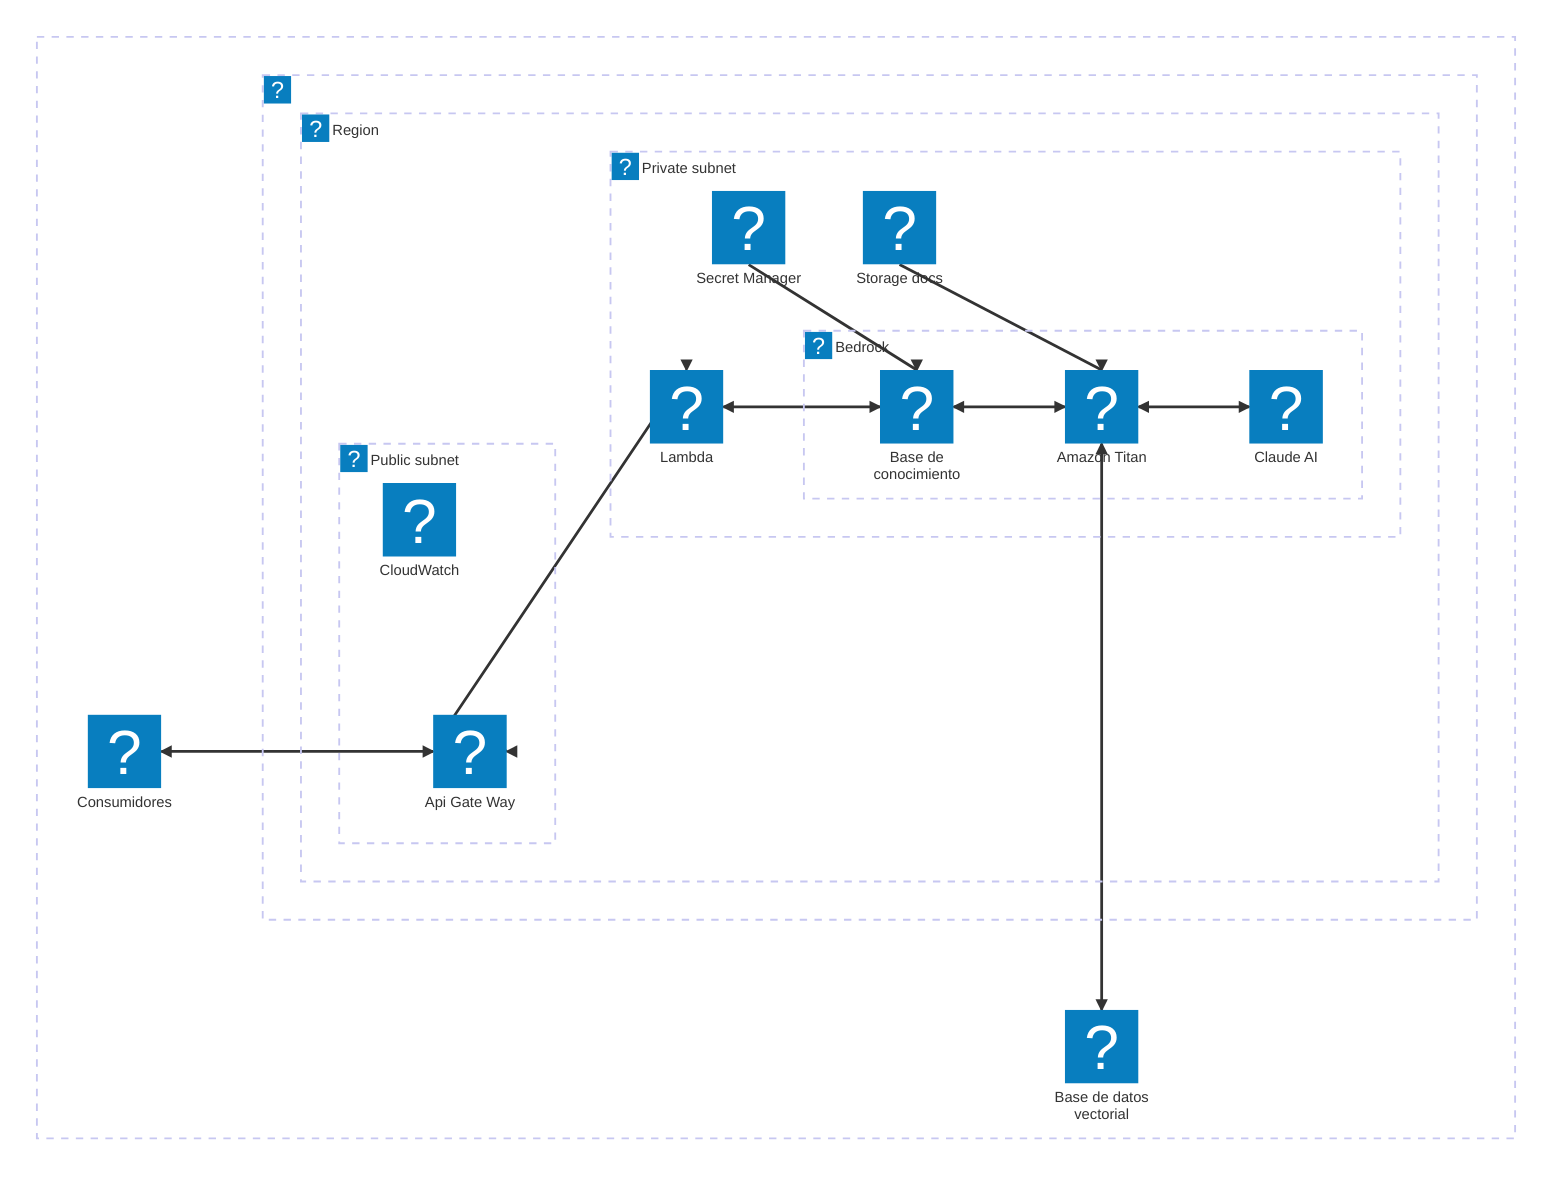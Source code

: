 architecture-beta
    group context
    group aws(vscode-icons:file-type-aws) in context
    group region(fa6-solid:font-awesome)[Region] in aws
    group private_subnet(bi:cloud-check)[Private subnet] in region          
    group bedrock(hugeicons:artificial-intelligence-04)[Bedrock] in private_subnet
    group public_subnet(bi:cloud-check)[Public subnet] in region          
        
    service secret(logos:aws-secrets-manager)[Secret Manager] in private_subnet
    service lambda(logos:aws-lambda)[Lambda] in private_subnet
    service s3(logos:aws-s3)[Storage docs] in private_subnet
    service modelAI(streamline:artificial-intelligence-spark)[Claude AI] in bedrock
    service ModelAiText(streamline:artificial-intelligence-spark-solid)[Amazon Titan] in bedrock
    service dbc(hugeicons:artificial-intelligence-06)[Base de conocimiento] in bedrock
    service api(logos:aws-api-gateway)[Api Gate Way] in public_subnet
    service cw(logos:aws-cloudwatch)[CloudWatch] in public_subnet        
    service db_vectorial(logos:pinecone)[Base de datos vectorial] in context        
    service consumers(fa6-solid:users-gear)[Consumidores] in context 
    
    secret:B --> T:dbc
    modelAI:L <--> R:ModelAiText
    ModelAiText:L <--> R:dbc
    s3:B --> T:ModelAiText
    lambda:R <--> L:dbc
    lambda:T <--> R:api
    db_vectorial:T <--> B:ModelAiText
    consumers:R <--> L:api